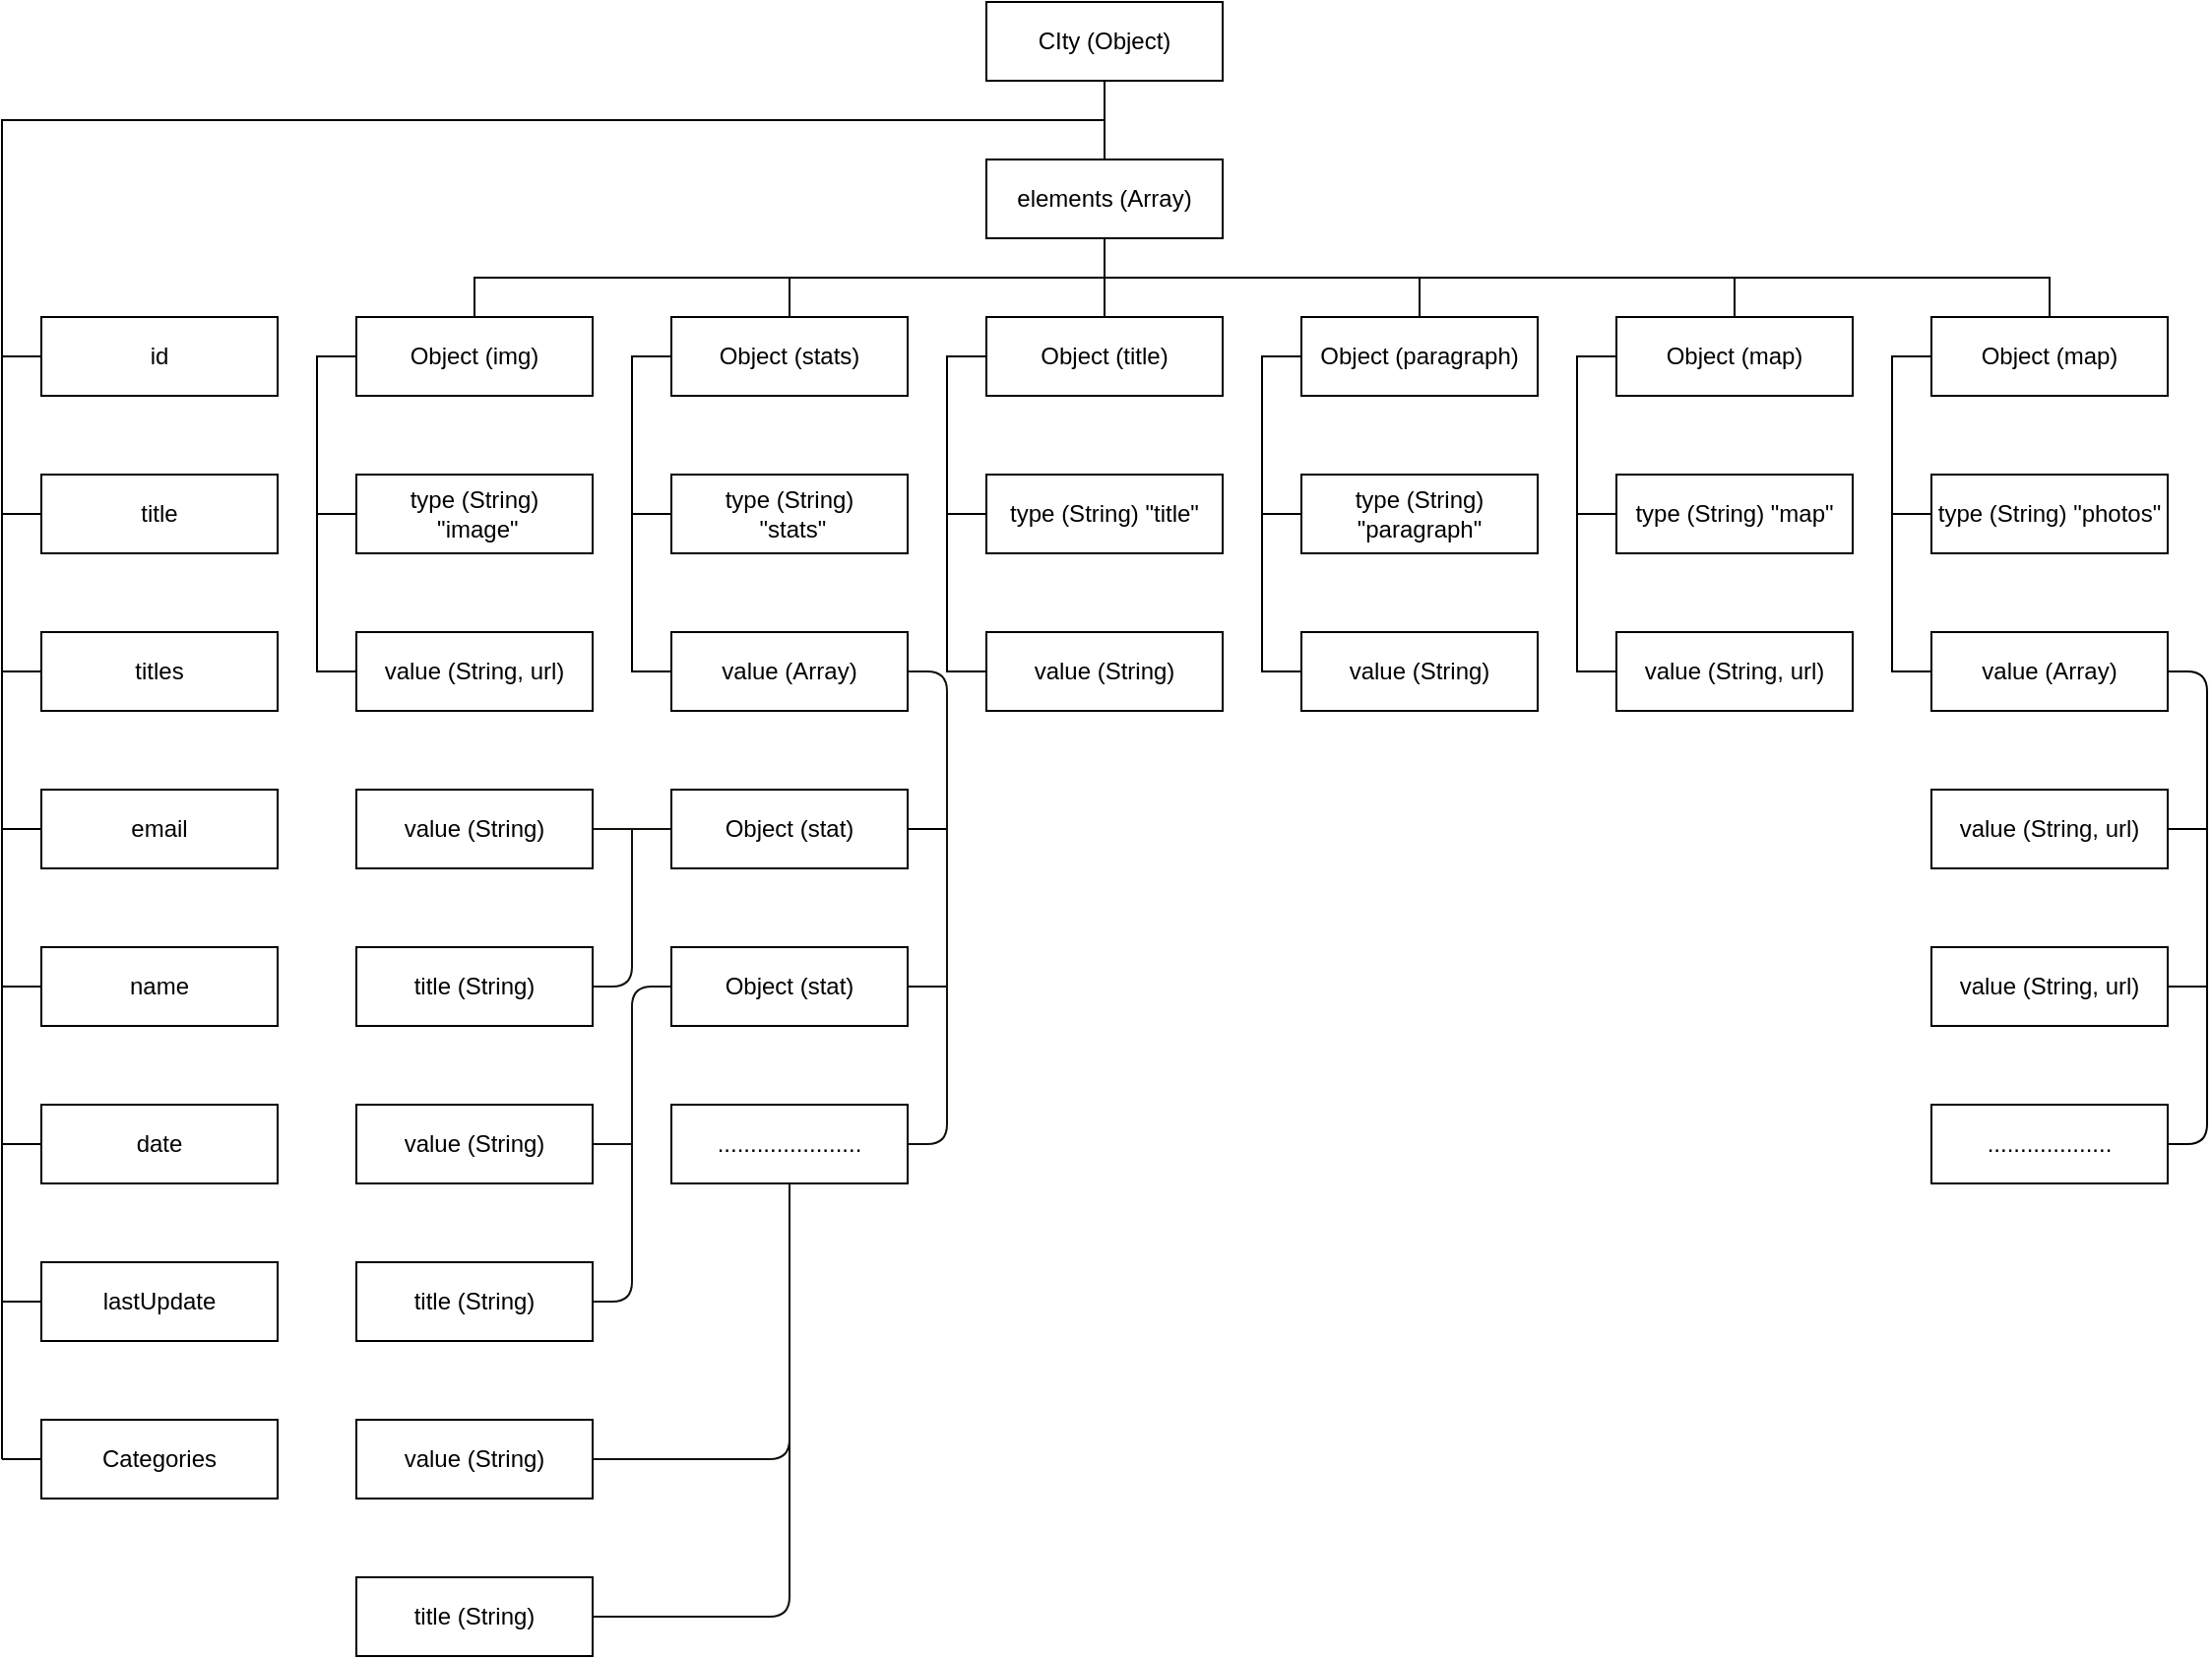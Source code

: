 <mxfile version="18.1.3" type="github">
  <diagram id="2XWBd1IIaeVaF8Hdmy30" name="Page-1">
    <mxGraphModel dx="2048" dy="644" grid="1" gridSize="10" guides="1" tooltips="1" connect="1" arrows="1" fold="1" page="1" pageScale="1" pageWidth="827" pageHeight="1169" math="0" shadow="0">
      <root>
        <mxCell id="0" />
        <mxCell id="1" parent="0" />
        <mxCell id="jYVeLQifG-93rkWGcL_8-2" value="CIty (Object)" style="rounded=0;whiteSpace=wrap;html=1;" parent="1" vertex="1">
          <mxGeometry x="360" y="40" width="120" height="40" as="geometry" />
        </mxCell>
        <mxCell id="jYVeLQifG-93rkWGcL_8-20" value="elements (Array)" style="rounded=0;whiteSpace=wrap;html=1;" parent="1" vertex="1">
          <mxGeometry x="360" y="120" width="120" height="40" as="geometry" />
        </mxCell>
        <mxCell id="jYVeLQifG-93rkWGcL_8-21" value="Object (title)" style="rounded=0;whiteSpace=wrap;html=1;" parent="1" vertex="1">
          <mxGeometry x="360" y="200" width="120" height="40" as="geometry" />
        </mxCell>
        <mxCell id="jYVeLQifG-93rkWGcL_8-23" value="Object (paragraph)" style="rounded=0;whiteSpace=wrap;html=1;" parent="1" vertex="1">
          <mxGeometry x="520" y="200" width="120" height="40" as="geometry" />
        </mxCell>
        <mxCell id="jYVeLQifG-93rkWGcL_8-24" value="Object (map)" style="rounded=0;whiteSpace=wrap;html=1;" parent="1" vertex="1">
          <mxGeometry x="680" y="200" width="120" height="40" as="geometry" />
        </mxCell>
        <mxCell id="jYVeLQifG-93rkWGcL_8-25" value="Object (stats)" style="rounded=0;whiteSpace=wrap;html=1;" parent="1" vertex="1">
          <mxGeometry x="200" y="200" width="120" height="40" as="geometry" />
        </mxCell>
        <mxCell id="jYVeLQifG-93rkWGcL_8-26" value="Object (img)" style="rounded=0;whiteSpace=wrap;html=1;" parent="1" vertex="1">
          <mxGeometry x="40" y="200" width="120" height="40" as="geometry" />
        </mxCell>
        <mxCell id="jYVeLQifG-93rkWGcL_8-27" value="" style="endArrow=none;html=1;rounded=0;entryX=0.5;entryY=1;entryDx=0;entryDy=0;exitX=0.5;exitY=0;exitDx=0;exitDy=0;" parent="1" source="jYVeLQifG-93rkWGcL_8-20" target="jYVeLQifG-93rkWGcL_8-2" edge="1">
          <mxGeometry width="50" height="50" relative="1" as="geometry">
            <mxPoint x="350" y="260" as="sourcePoint" />
            <mxPoint x="400" y="210" as="targetPoint" />
          </mxGeometry>
        </mxCell>
        <mxCell id="jYVeLQifG-93rkWGcL_8-28" value="" style="endArrow=none;html=1;rounded=0;entryX=0.5;entryY=1;entryDx=0;entryDy=0;exitX=0.5;exitY=0;exitDx=0;exitDy=0;" parent="1" source="jYVeLQifG-93rkWGcL_8-21" target="jYVeLQifG-93rkWGcL_8-20" edge="1">
          <mxGeometry width="50" height="50" relative="1" as="geometry">
            <mxPoint x="350" y="260" as="sourcePoint" />
            <mxPoint x="400" y="210" as="targetPoint" />
          </mxGeometry>
        </mxCell>
        <mxCell id="jYVeLQifG-93rkWGcL_8-29" value="" style="endArrow=none;html=1;rounded=0;exitX=0.5;exitY=0;exitDx=0;exitDy=0;" parent="1" source="jYVeLQifG-93rkWGcL_8-26" edge="1">
          <mxGeometry width="50" height="50" relative="1" as="geometry">
            <mxPoint x="350" y="260" as="sourcePoint" />
            <mxPoint x="420" y="180" as="targetPoint" />
            <Array as="points">
              <mxPoint x="100" y="180" />
            </Array>
          </mxGeometry>
        </mxCell>
        <mxCell id="jYVeLQifG-93rkWGcL_8-30" value="" style="endArrow=none;html=1;rounded=0;exitX=0.5;exitY=0;exitDx=0;exitDy=0;" parent="1" source="jYVeLQifG-93rkWGcL_8-24" edge="1">
          <mxGeometry width="50" height="50" relative="1" as="geometry">
            <mxPoint x="350" y="260" as="sourcePoint" />
            <mxPoint x="420" y="180" as="targetPoint" />
            <Array as="points">
              <mxPoint x="740" y="180" />
            </Array>
          </mxGeometry>
        </mxCell>
        <mxCell id="jYVeLQifG-93rkWGcL_8-31" value="" style="endArrow=none;html=1;rounded=0;exitX=0.5;exitY=0;exitDx=0;exitDy=0;" parent="1" source="jYVeLQifG-93rkWGcL_8-23" edge="1">
          <mxGeometry width="50" height="50" relative="1" as="geometry">
            <mxPoint x="350" y="260" as="sourcePoint" />
            <mxPoint x="580" y="180" as="targetPoint" />
          </mxGeometry>
        </mxCell>
        <mxCell id="jYVeLQifG-93rkWGcL_8-32" value="" style="endArrow=none;html=1;rounded=0;exitX=0.5;exitY=0;exitDx=0;exitDy=0;" parent="1" source="jYVeLQifG-93rkWGcL_8-25" edge="1">
          <mxGeometry width="50" height="50" relative="1" as="geometry">
            <mxPoint x="350" y="260" as="sourcePoint" />
            <mxPoint x="260" y="180" as="targetPoint" />
          </mxGeometry>
        </mxCell>
        <mxCell id="jYVeLQifG-93rkWGcL_8-33" value="value (String, url)" style="rounded=0;whiteSpace=wrap;html=1;" parent="1" vertex="1">
          <mxGeometry x="40" y="360" width="120" height="40" as="geometry" />
        </mxCell>
        <mxCell id="jYVeLQifG-93rkWGcL_8-34" value="type&amp;nbsp;(String)&lt;br&gt;&amp;nbsp;&quot;image&quot;" style="rounded=0;whiteSpace=wrap;html=1;" parent="1" vertex="1">
          <mxGeometry x="40" y="280" width="120" height="40" as="geometry" />
        </mxCell>
        <mxCell id="jYVeLQifG-93rkWGcL_8-35" value="" style="endArrow=none;html=1;rounded=0;entryX=0;entryY=0.5;entryDx=0;entryDy=0;exitX=0;exitY=0.5;exitDx=0;exitDy=0;" parent="1" source="jYVeLQifG-93rkWGcL_8-33" target="jYVeLQifG-93rkWGcL_8-26" edge="1">
          <mxGeometry width="50" height="50" relative="1" as="geometry">
            <mxPoint x="350" y="260" as="sourcePoint" />
            <mxPoint x="400" y="210" as="targetPoint" />
            <Array as="points">
              <mxPoint x="20" y="380" />
              <mxPoint x="20" y="300" />
              <mxPoint x="20" y="220" />
            </Array>
          </mxGeometry>
        </mxCell>
        <mxCell id="jYVeLQifG-93rkWGcL_8-36" value="" style="endArrow=none;html=1;rounded=0;exitX=0;exitY=0.5;exitDx=0;exitDy=0;" parent="1" source="jYVeLQifG-93rkWGcL_8-34" edge="1">
          <mxGeometry width="50" height="50" relative="1" as="geometry">
            <mxPoint x="350" y="260" as="sourcePoint" />
            <mxPoint x="20" y="300" as="targetPoint" />
            <Array as="points" />
          </mxGeometry>
        </mxCell>
        <mxCell id="jYVeLQifG-93rkWGcL_8-38" value="value (Array)" style="rounded=0;whiteSpace=wrap;html=1;" parent="1" vertex="1">
          <mxGeometry x="200" y="360" width="120" height="40" as="geometry" />
        </mxCell>
        <mxCell id="jYVeLQifG-93rkWGcL_8-39" value="type&amp;nbsp;(String)&lt;br&gt;&amp;nbsp;&quot;stats&quot;" style="rounded=0;whiteSpace=wrap;html=1;" parent="1" vertex="1">
          <mxGeometry x="200" y="280" width="120" height="40" as="geometry" />
        </mxCell>
        <mxCell id="jYVeLQifG-93rkWGcL_8-40" value="" style="endArrow=none;html=1;rounded=0;entryX=0;entryY=0.5;entryDx=0;entryDy=0;exitX=0;exitY=0.5;exitDx=0;exitDy=0;" parent="1" source="jYVeLQifG-93rkWGcL_8-38" edge="1">
          <mxGeometry width="50" height="50" relative="1" as="geometry">
            <mxPoint x="510" y="260" as="sourcePoint" />
            <mxPoint x="200" y="220" as="targetPoint" />
            <Array as="points">
              <mxPoint x="180" y="380" />
              <mxPoint x="180" y="300" />
              <mxPoint x="180" y="220" />
            </Array>
          </mxGeometry>
        </mxCell>
        <mxCell id="jYVeLQifG-93rkWGcL_8-41" value="" style="endArrow=none;html=1;rounded=0;exitX=0;exitY=0.5;exitDx=0;exitDy=0;" parent="1" source="jYVeLQifG-93rkWGcL_8-39" edge="1">
          <mxGeometry width="50" height="50" relative="1" as="geometry">
            <mxPoint x="510" y="260" as="sourcePoint" />
            <mxPoint x="180" y="300" as="targetPoint" />
            <Array as="points" />
          </mxGeometry>
        </mxCell>
        <mxCell id="jYVeLQifG-93rkWGcL_8-44" value="value (String)" style="rounded=0;whiteSpace=wrap;html=1;" parent="1" vertex="1">
          <mxGeometry x="360" y="360" width="120" height="40" as="geometry" />
        </mxCell>
        <mxCell id="jYVeLQifG-93rkWGcL_8-45" value="type (String) &quot;title&quot;" style="rounded=0;whiteSpace=wrap;html=1;" parent="1" vertex="1">
          <mxGeometry x="360" y="280" width="120" height="40" as="geometry" />
        </mxCell>
        <mxCell id="jYVeLQifG-93rkWGcL_8-46" value="" style="endArrow=none;html=1;rounded=0;entryX=0;entryY=0.5;entryDx=0;entryDy=0;exitX=0;exitY=0.5;exitDx=0;exitDy=0;" parent="1" source="jYVeLQifG-93rkWGcL_8-44" edge="1">
          <mxGeometry width="50" height="50" relative="1" as="geometry">
            <mxPoint x="670" y="260" as="sourcePoint" />
            <mxPoint x="360" y="220" as="targetPoint" />
            <Array as="points">
              <mxPoint x="340" y="380" />
              <mxPoint x="340" y="300" />
              <mxPoint x="340" y="220" />
            </Array>
          </mxGeometry>
        </mxCell>
        <mxCell id="jYVeLQifG-93rkWGcL_8-47" value="" style="endArrow=none;html=1;rounded=0;exitX=0;exitY=0.5;exitDx=0;exitDy=0;" parent="1" source="jYVeLQifG-93rkWGcL_8-45" edge="1">
          <mxGeometry width="50" height="50" relative="1" as="geometry">
            <mxPoint x="670" y="260" as="sourcePoint" />
            <mxPoint x="340" y="300" as="targetPoint" />
            <Array as="points" />
          </mxGeometry>
        </mxCell>
        <mxCell id="jYVeLQifG-93rkWGcL_8-48" value="value (String)" style="rounded=0;whiteSpace=wrap;html=1;" parent="1" vertex="1">
          <mxGeometry x="520" y="360" width="120" height="40" as="geometry" />
        </mxCell>
        <mxCell id="jYVeLQifG-93rkWGcL_8-49" value="type (String) &quot;paragraph&quot;" style="rounded=0;whiteSpace=wrap;html=1;" parent="1" vertex="1">
          <mxGeometry x="520" y="280" width="120" height="40" as="geometry" />
        </mxCell>
        <mxCell id="jYVeLQifG-93rkWGcL_8-50" value="" style="endArrow=none;html=1;rounded=0;entryX=0;entryY=0.5;entryDx=0;entryDy=0;exitX=0;exitY=0.5;exitDx=0;exitDy=0;" parent="1" source="jYVeLQifG-93rkWGcL_8-48" edge="1">
          <mxGeometry width="50" height="50" relative="1" as="geometry">
            <mxPoint x="830" y="260" as="sourcePoint" />
            <mxPoint x="520" y="220" as="targetPoint" />
            <Array as="points">
              <mxPoint x="500" y="380" />
              <mxPoint x="500" y="300" />
              <mxPoint x="500" y="220" />
            </Array>
          </mxGeometry>
        </mxCell>
        <mxCell id="jYVeLQifG-93rkWGcL_8-51" value="" style="endArrow=none;html=1;rounded=0;exitX=0;exitY=0.5;exitDx=0;exitDy=0;" parent="1" source="jYVeLQifG-93rkWGcL_8-49" edge="1">
          <mxGeometry width="50" height="50" relative="1" as="geometry">
            <mxPoint x="830" y="260" as="sourcePoint" />
            <mxPoint x="500" y="300" as="targetPoint" />
            <Array as="points" />
          </mxGeometry>
        </mxCell>
        <mxCell id="jYVeLQifG-93rkWGcL_8-52" value="value (String, url)" style="rounded=0;whiteSpace=wrap;html=1;" parent="1" vertex="1">
          <mxGeometry x="680" y="360" width="120" height="40" as="geometry" />
        </mxCell>
        <mxCell id="jYVeLQifG-93rkWGcL_8-53" value="type (String) &quot;map&quot;" style="rounded=0;whiteSpace=wrap;html=1;" parent="1" vertex="1">
          <mxGeometry x="680" y="280" width="120" height="40" as="geometry" />
        </mxCell>
        <mxCell id="jYVeLQifG-93rkWGcL_8-54" value="" style="endArrow=none;html=1;rounded=0;entryX=0;entryY=0.5;entryDx=0;entryDy=0;exitX=0;exitY=0.5;exitDx=0;exitDy=0;" parent="1" source="jYVeLQifG-93rkWGcL_8-52" edge="1">
          <mxGeometry width="50" height="50" relative="1" as="geometry">
            <mxPoint x="990" y="260" as="sourcePoint" />
            <mxPoint x="680" y="220" as="targetPoint" />
            <Array as="points">
              <mxPoint x="660" y="380" />
              <mxPoint x="660" y="300" />
              <mxPoint x="660" y="220" />
            </Array>
          </mxGeometry>
        </mxCell>
        <mxCell id="jYVeLQifG-93rkWGcL_8-55" value="" style="endArrow=none;html=1;rounded=0;exitX=0;exitY=0.5;exitDx=0;exitDy=0;" parent="1" source="jYVeLQifG-93rkWGcL_8-53" edge="1">
          <mxGeometry width="50" height="50" relative="1" as="geometry">
            <mxPoint x="990" y="260" as="sourcePoint" />
            <mxPoint x="660" y="300" as="targetPoint" />
            <Array as="points" />
          </mxGeometry>
        </mxCell>
        <mxCell id="jYVeLQifG-93rkWGcL_8-57" value="Object (map)" style="rounded=0;whiteSpace=wrap;html=1;" parent="1" vertex="1">
          <mxGeometry x="840" y="200" width="120" height="40" as="geometry" />
        </mxCell>
        <mxCell id="jYVeLQifG-93rkWGcL_8-58" value="value (Array)" style="rounded=0;whiteSpace=wrap;html=1;" parent="1" vertex="1">
          <mxGeometry x="840" y="360" width="120" height="40" as="geometry" />
        </mxCell>
        <mxCell id="jYVeLQifG-93rkWGcL_8-59" value="type (String) &quot;photos&quot;" style="rounded=0;whiteSpace=wrap;html=1;" parent="1" vertex="1">
          <mxGeometry x="840" y="280" width="120" height="40" as="geometry" />
        </mxCell>
        <mxCell id="jYVeLQifG-93rkWGcL_8-60" value="" style="endArrow=none;html=1;rounded=0;entryX=0;entryY=0.5;entryDx=0;entryDy=0;exitX=0;exitY=0.5;exitDx=0;exitDy=0;" parent="1" source="jYVeLQifG-93rkWGcL_8-58" edge="1">
          <mxGeometry width="50" height="50" relative="1" as="geometry">
            <mxPoint x="1150" y="260" as="sourcePoint" />
            <mxPoint x="840" y="220" as="targetPoint" />
            <Array as="points">
              <mxPoint x="820" y="380" />
              <mxPoint x="820" y="300" />
              <mxPoint x="820" y="220" />
            </Array>
          </mxGeometry>
        </mxCell>
        <mxCell id="jYVeLQifG-93rkWGcL_8-61" value="" style="endArrow=none;html=1;rounded=0;exitX=0;exitY=0.5;exitDx=0;exitDy=0;" parent="1" source="jYVeLQifG-93rkWGcL_8-59" edge="1">
          <mxGeometry width="50" height="50" relative="1" as="geometry">
            <mxPoint x="1150" y="260" as="sourcePoint" />
            <mxPoint x="820" y="300" as="targetPoint" />
            <Array as="points" />
          </mxGeometry>
        </mxCell>
        <mxCell id="jYVeLQifG-93rkWGcL_8-62" value="" style="endArrow=none;html=1;rounded=0;exitX=0.5;exitY=0;exitDx=0;exitDy=0;" parent="1" source="jYVeLQifG-93rkWGcL_8-57" edge="1">
          <mxGeometry width="50" height="50" relative="1" as="geometry">
            <mxPoint x="600" y="250" as="sourcePoint" />
            <mxPoint x="740" y="180" as="targetPoint" />
            <Array as="points">
              <mxPoint x="900" y="180" />
            </Array>
          </mxGeometry>
        </mxCell>
        <mxCell id="jYVeLQifG-93rkWGcL_8-63" value="value (String, url)" style="rounded=0;whiteSpace=wrap;html=1;" parent="1" vertex="1">
          <mxGeometry x="840" y="440" width="120" height="40" as="geometry" />
        </mxCell>
        <mxCell id="jYVeLQifG-93rkWGcL_8-64" value="value (String, url)" style="rounded=0;whiteSpace=wrap;html=1;" parent="1" vertex="1">
          <mxGeometry x="840" y="520" width="120" height="40" as="geometry" />
        </mxCell>
        <mxCell id="jYVeLQifG-93rkWGcL_8-65" value="..................." style="rounded=0;whiteSpace=wrap;html=1;" parent="1" vertex="1">
          <mxGeometry x="840" y="600" width="120" height="40" as="geometry" />
        </mxCell>
        <mxCell id="jYVeLQifG-93rkWGcL_8-66" value="" style="endArrow=none;html=1;rounded=1;entryX=1;entryY=0.5;entryDx=0;entryDy=0;exitX=1;exitY=0.5;exitDx=0;exitDy=0;" parent="1" source="jYVeLQifG-93rkWGcL_8-65" target="jYVeLQifG-93rkWGcL_8-58" edge="1">
          <mxGeometry width="50" height="50" relative="1" as="geometry">
            <mxPoint x="600" y="450" as="sourcePoint" />
            <mxPoint x="650" y="400" as="targetPoint" />
            <Array as="points">
              <mxPoint x="980" y="620" />
              <mxPoint x="980" y="500" />
              <mxPoint x="980" y="380" />
            </Array>
          </mxGeometry>
        </mxCell>
        <mxCell id="jYVeLQifG-93rkWGcL_8-67" value="" style="endArrow=none;html=1;rounded=0;" parent="1" edge="1">
          <mxGeometry width="50" height="50" relative="1" as="geometry">
            <mxPoint x="960" y="460" as="sourcePoint" />
            <mxPoint x="980" y="460" as="targetPoint" />
          </mxGeometry>
        </mxCell>
        <mxCell id="jYVeLQifG-93rkWGcL_8-68" value="" style="endArrow=none;html=1;rounded=0;exitX=1;exitY=0.5;exitDx=0;exitDy=0;" parent="1" source="jYVeLQifG-93rkWGcL_8-64" edge="1">
          <mxGeometry width="50" height="50" relative="1" as="geometry">
            <mxPoint x="600" y="450" as="sourcePoint" />
            <mxPoint x="980" y="540" as="targetPoint" />
          </mxGeometry>
        </mxCell>
        <mxCell id="jYVeLQifG-93rkWGcL_8-69" value="Object (stat)" style="rounded=0;whiteSpace=wrap;html=1;" parent="1" vertex="1">
          <mxGeometry x="200" y="440" width="120" height="40" as="geometry" />
        </mxCell>
        <mxCell id="jYVeLQifG-93rkWGcL_8-70" value="Object (stat)" style="rounded=0;whiteSpace=wrap;html=1;" parent="1" vertex="1">
          <mxGeometry x="200" y="520" width="120" height="40" as="geometry" />
        </mxCell>
        <mxCell id="jYVeLQifG-93rkWGcL_8-71" value="......................" style="rounded=0;whiteSpace=wrap;html=1;" parent="1" vertex="1">
          <mxGeometry x="200" y="600" width="120" height="40" as="geometry" />
        </mxCell>
        <mxCell id="jYVeLQifG-93rkWGcL_8-72" value="" style="endArrow=none;html=1;rounded=0;" parent="1" edge="1">
          <mxGeometry width="50" height="50" relative="1" as="geometry">
            <mxPoint x="320" y="460" as="sourcePoint" />
            <mxPoint x="340" y="460" as="targetPoint" />
          </mxGeometry>
        </mxCell>
        <mxCell id="jYVeLQifG-93rkWGcL_8-73" value="" style="endArrow=none;html=1;rounded=0;exitX=1;exitY=0.5;exitDx=0;exitDy=0;" parent="1" source="jYVeLQifG-93rkWGcL_8-70" edge="1">
          <mxGeometry width="50" height="50" relative="1" as="geometry">
            <mxPoint x="-40" y="450" as="sourcePoint" />
            <mxPoint x="340" y="540" as="targetPoint" />
          </mxGeometry>
        </mxCell>
        <mxCell id="jYVeLQifG-93rkWGcL_8-74" value="" style="endArrow=none;html=1;entryX=1;entryY=0.5;entryDx=0;entryDy=0;exitX=1;exitY=0.5;exitDx=0;exitDy=0;fillColor=#d5e8d4;strokeColor=#0D120A;strokeWidth=1;rounded=1;" parent="1" edge="1">
          <mxGeometry width="50" height="50" relative="1" as="geometry">
            <mxPoint x="320" y="620" as="sourcePoint" />
            <mxPoint x="320" y="380" as="targetPoint" />
            <Array as="points">
              <mxPoint x="340" y="620" />
              <mxPoint x="340" y="500" />
              <mxPoint x="340" y="380" />
            </Array>
          </mxGeometry>
        </mxCell>
        <mxCell id="jYVeLQifG-93rkWGcL_8-75" value="title (String)" style="rounded=0;whiteSpace=wrap;html=1;" parent="1" vertex="1">
          <mxGeometry x="40" y="520" width="120" height="40" as="geometry" />
        </mxCell>
        <mxCell id="jYVeLQifG-93rkWGcL_8-76" value="value (String)" style="rounded=0;whiteSpace=wrap;html=1;" parent="1" vertex="1">
          <mxGeometry x="40" y="440" width="120" height="40" as="geometry" />
        </mxCell>
        <mxCell id="jYVeLQifG-93rkWGcL_8-81" value="" style="endArrow=none;html=1;rounded=1;strokeColor=#0D120A;strokeWidth=1;entryX=0;entryY=0.5;entryDx=0;entryDy=0;exitX=1;exitY=0.5;exitDx=0;exitDy=0;" parent="1" source="jYVeLQifG-93rkWGcL_8-76" target="jYVeLQifG-93rkWGcL_8-69" edge="1">
          <mxGeometry width="50" height="50" relative="1" as="geometry">
            <mxPoint x="380" y="490" as="sourcePoint" />
            <mxPoint x="430" y="440" as="targetPoint" />
          </mxGeometry>
        </mxCell>
        <mxCell id="jYVeLQifG-93rkWGcL_8-82" value="" style="endArrow=none;html=1;rounded=1;strokeColor=#0D120A;strokeWidth=1;exitX=1;exitY=0.5;exitDx=0;exitDy=0;" parent="1" source="jYVeLQifG-93rkWGcL_8-75" edge="1">
          <mxGeometry width="50" height="50" relative="1" as="geometry">
            <mxPoint x="180" y="540" as="sourcePoint" />
            <mxPoint x="180" y="460" as="targetPoint" />
            <Array as="points">
              <mxPoint x="180" y="540" />
            </Array>
          </mxGeometry>
        </mxCell>
        <mxCell id="jYVeLQifG-93rkWGcL_8-83" value="title (String)" style="rounded=0;whiteSpace=wrap;html=1;" parent="1" vertex="1">
          <mxGeometry x="40" y="680" width="120" height="40" as="geometry" />
        </mxCell>
        <mxCell id="jYVeLQifG-93rkWGcL_8-84" value="value (String)" style="rounded=0;whiteSpace=wrap;html=1;" parent="1" vertex="1">
          <mxGeometry x="40" y="600" width="120" height="40" as="geometry" />
        </mxCell>
        <mxCell id="jYVeLQifG-93rkWGcL_8-85" value="title (String)" style="rounded=0;whiteSpace=wrap;html=1;" parent="1" vertex="1">
          <mxGeometry x="40" y="840" width="120" height="40" as="geometry" />
        </mxCell>
        <mxCell id="jYVeLQifG-93rkWGcL_8-86" value="value (String)" style="rounded=0;whiteSpace=wrap;html=1;" parent="1" vertex="1">
          <mxGeometry x="40" y="760" width="120" height="40" as="geometry" />
        </mxCell>
        <mxCell id="jYVeLQifG-93rkWGcL_8-87" value="" style="endArrow=none;html=1;rounded=1;strokeColor=#0D120A;strokeWidth=1;entryX=0;entryY=0.5;entryDx=0;entryDy=0;exitX=1;exitY=0.5;exitDx=0;exitDy=0;" parent="1" source="jYVeLQifG-93rkWGcL_8-83" target="jYVeLQifG-93rkWGcL_8-70" edge="1">
          <mxGeometry width="50" height="50" relative="1" as="geometry">
            <mxPoint x="380" y="610" as="sourcePoint" />
            <mxPoint x="430" y="560" as="targetPoint" />
            <Array as="points">
              <mxPoint x="180" y="700" />
              <mxPoint x="180" y="540" />
            </Array>
          </mxGeometry>
        </mxCell>
        <mxCell id="jYVeLQifG-93rkWGcL_8-88" value="" style="endArrow=none;html=1;rounded=1;strokeColor=#0D120A;strokeWidth=1;exitX=1;exitY=0.5;exitDx=0;exitDy=0;" parent="1" source="jYVeLQifG-93rkWGcL_8-84" edge="1">
          <mxGeometry width="50" height="50" relative="1" as="geometry">
            <mxPoint x="380" y="610" as="sourcePoint" />
            <mxPoint x="180" y="620" as="targetPoint" />
          </mxGeometry>
        </mxCell>
        <mxCell id="jYVeLQifG-93rkWGcL_8-89" value="" style="endArrow=none;html=1;rounded=1;strokeColor=#0D120A;strokeWidth=1;entryX=0.5;entryY=1;entryDx=0;entryDy=0;exitX=1;exitY=0.5;exitDx=0;exitDy=0;" parent="1" source="jYVeLQifG-93rkWGcL_8-86" target="jYVeLQifG-93rkWGcL_8-71" edge="1">
          <mxGeometry width="50" height="50" relative="1" as="geometry">
            <mxPoint x="380" y="710" as="sourcePoint" />
            <mxPoint x="430" y="660" as="targetPoint" />
            <Array as="points">
              <mxPoint x="260" y="780" />
            </Array>
          </mxGeometry>
        </mxCell>
        <mxCell id="jYVeLQifG-93rkWGcL_8-90" value="" style="endArrow=none;html=1;rounded=1;strokeColor=#0D120A;strokeWidth=1;entryX=0.5;entryY=1;entryDx=0;entryDy=0;exitX=1;exitY=0.5;exitDx=0;exitDy=0;" parent="1" source="jYVeLQifG-93rkWGcL_8-85" target="jYVeLQifG-93rkWGcL_8-71" edge="1">
          <mxGeometry width="50" height="50" relative="1" as="geometry">
            <mxPoint x="380" y="710" as="sourcePoint" />
            <mxPoint x="430" y="660" as="targetPoint" />
            <Array as="points">
              <mxPoint x="260" y="860" />
            </Array>
          </mxGeometry>
        </mxCell>
        <mxCell id="r-wYlRu4T2lj1-mPspLs-1" value="email" style="rounded=0;whiteSpace=wrap;html=1;" vertex="1" parent="1">
          <mxGeometry x="-120" y="440" width="120" height="40" as="geometry" />
        </mxCell>
        <mxCell id="r-wYlRu4T2lj1-mPspLs-2" value="id" style="rounded=0;whiteSpace=wrap;html=1;" vertex="1" parent="1">
          <mxGeometry x="-120" y="200" width="120" height="40" as="geometry" />
        </mxCell>
        <mxCell id="r-wYlRu4T2lj1-mPspLs-3" value="title" style="rounded=0;whiteSpace=wrap;html=1;" vertex="1" parent="1">
          <mxGeometry x="-120" y="280" width="120" height="40" as="geometry" />
        </mxCell>
        <mxCell id="r-wYlRu4T2lj1-mPspLs-4" value="titles" style="rounded=0;whiteSpace=wrap;html=1;" vertex="1" parent="1">
          <mxGeometry x="-120" y="360" width="120" height="40" as="geometry" />
        </mxCell>
        <mxCell id="r-wYlRu4T2lj1-mPspLs-7" value="name" style="rounded=0;whiteSpace=wrap;html=1;" vertex="1" parent="1">
          <mxGeometry x="-120" y="520" width="120" height="40" as="geometry" />
        </mxCell>
        <mxCell id="r-wYlRu4T2lj1-mPspLs-8" value="date" style="rounded=0;whiteSpace=wrap;html=1;" vertex="1" parent="1">
          <mxGeometry x="-120" y="600" width="120" height="40" as="geometry" />
        </mxCell>
        <mxCell id="r-wYlRu4T2lj1-mPspLs-9" value="lastUpdate" style="rounded=0;whiteSpace=wrap;html=1;" vertex="1" parent="1">
          <mxGeometry x="-120" y="680" width="120" height="40" as="geometry" />
        </mxCell>
        <mxCell id="r-wYlRu4T2lj1-mPspLs-10" value="Categories" style="rounded=0;whiteSpace=wrap;html=1;" vertex="1" parent="1">
          <mxGeometry x="-120" y="760" width="120" height="40" as="geometry" />
        </mxCell>
        <mxCell id="r-wYlRu4T2lj1-mPspLs-11" value="" style="endArrow=none;html=1;rounded=0;" edge="1" parent="1">
          <mxGeometry width="50" height="50" relative="1" as="geometry">
            <mxPoint x="-140" y="780" as="sourcePoint" />
            <mxPoint x="420" y="100" as="targetPoint" />
            <Array as="points">
              <mxPoint x="-140" y="180" />
              <mxPoint x="-140" y="100" />
            </Array>
          </mxGeometry>
        </mxCell>
        <mxCell id="r-wYlRu4T2lj1-mPspLs-12" value="" style="endArrow=none;html=1;rounded=0;" edge="1" parent="1">
          <mxGeometry width="50" height="50" relative="1" as="geometry">
            <mxPoint x="-120" y="780" as="sourcePoint" />
            <mxPoint x="-140" y="780" as="targetPoint" />
            <Array as="points">
              <mxPoint x="-130" y="780" />
            </Array>
          </mxGeometry>
        </mxCell>
        <mxCell id="r-wYlRu4T2lj1-mPspLs-13" value="" style="endArrow=none;html=1;rounded=0;exitX=0;exitY=0.5;exitDx=0;exitDy=0;" edge="1" parent="1" source="r-wYlRu4T2lj1-mPspLs-9">
          <mxGeometry width="50" height="50" relative="1" as="geometry">
            <mxPoint x="250" y="620" as="sourcePoint" />
            <mxPoint x="-140" y="700" as="targetPoint" />
          </mxGeometry>
        </mxCell>
        <mxCell id="r-wYlRu4T2lj1-mPspLs-14" value="" style="endArrow=none;html=1;rounded=0;exitX=0;exitY=0.5;exitDx=0;exitDy=0;" edge="1" parent="1" source="r-wYlRu4T2lj1-mPspLs-1">
          <mxGeometry width="50" height="50" relative="1" as="geometry">
            <mxPoint x="-110" y="790.0" as="sourcePoint" />
            <mxPoint x="-120" y="460" as="targetPoint" />
            <Array as="points" />
          </mxGeometry>
        </mxCell>
        <mxCell id="r-wYlRu4T2lj1-mPspLs-15" value="" style="endArrow=none;html=1;rounded=0;exitX=0;exitY=0.5;exitDx=0;exitDy=0;" edge="1" parent="1" source="r-wYlRu4T2lj1-mPspLs-8">
          <mxGeometry width="50" height="50" relative="1" as="geometry">
            <mxPoint x="-110" y="710.0" as="sourcePoint" />
            <mxPoint x="-140" y="620" as="targetPoint" />
          </mxGeometry>
        </mxCell>
        <mxCell id="r-wYlRu4T2lj1-mPspLs-16" value="" style="endArrow=none;html=1;rounded=0;" edge="1" parent="1">
          <mxGeometry width="50" height="50" relative="1" as="geometry">
            <mxPoint x="-140" y="540" as="sourcePoint" />
            <mxPoint x="-120" y="540" as="targetPoint" />
          </mxGeometry>
        </mxCell>
        <mxCell id="r-wYlRu4T2lj1-mPspLs-17" value="" style="endArrow=none;html=1;rounded=0;exitX=0;exitY=0.5;exitDx=0;exitDy=0;" edge="1" parent="1" source="r-wYlRu4T2lj1-mPspLs-4">
          <mxGeometry width="50" height="50" relative="1" as="geometry">
            <mxPoint x="250" y="380" as="sourcePoint" />
            <mxPoint x="-140" y="380" as="targetPoint" />
          </mxGeometry>
        </mxCell>
        <mxCell id="r-wYlRu4T2lj1-mPspLs-18" value="" style="endArrow=none;html=1;rounded=0;" edge="1" parent="1">
          <mxGeometry width="50" height="50" relative="1" as="geometry">
            <mxPoint x="-140" y="460" as="sourcePoint" />
            <mxPoint x="-120" y="460" as="targetPoint" />
          </mxGeometry>
        </mxCell>
        <mxCell id="r-wYlRu4T2lj1-mPspLs-19" value="" style="endArrow=none;html=1;rounded=0;" edge="1" parent="1">
          <mxGeometry width="50" height="50" relative="1" as="geometry">
            <mxPoint x="-140" y="300" as="sourcePoint" />
            <mxPoint x="-120" y="300" as="targetPoint" />
          </mxGeometry>
        </mxCell>
        <mxCell id="r-wYlRu4T2lj1-mPspLs-20" value="" style="endArrow=none;html=1;rounded=0;" edge="1" parent="1">
          <mxGeometry width="50" height="50" relative="1" as="geometry">
            <mxPoint x="-140" y="220" as="sourcePoint" />
            <mxPoint x="-120" y="220" as="targetPoint" />
          </mxGeometry>
        </mxCell>
      </root>
    </mxGraphModel>
  </diagram>
</mxfile>
